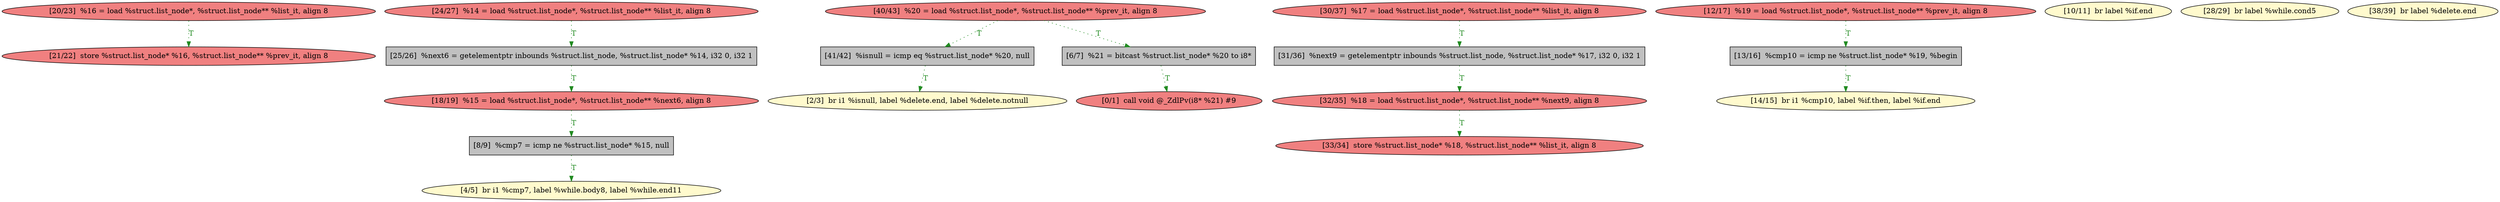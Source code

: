 
digraph G {


node625 [fillcolor=lightcoral,label="[20/23]  %16 = load %struct.list_node*, %struct.list_node** %list_it, align 8",shape=ellipse,style=filled ]
node624 [fillcolor=grey,label="[25/26]  %next6 = getelementptr inbounds %struct.list_node, %struct.list_node* %14, i32 0, i32 1",shape=rectangle,style=filled ]
node621 [fillcolor=grey,label="[41/42]  %isnull = icmp eq %struct.list_node* %20, null",shape=rectangle,style=filled ]
node622 [fillcolor=lightcoral,label="[30/37]  %17 = load %struct.list_node*, %struct.list_node** %list_it, align 8",shape=ellipse,style=filled ]
node609 [fillcolor=lightcoral,label="[32/35]  %18 = load %struct.list_node*, %struct.list_node** %next9, align 8",shape=ellipse,style=filled ]
node612 [fillcolor=grey,label="[31/36]  %next9 = getelementptr inbounds %struct.list_node, %struct.list_node* %17, i32 0, i32 1",shape=rectangle,style=filled ]
node608 [fillcolor=lightcoral,label="[18/19]  %15 = load %struct.list_node*, %struct.list_node** %next6, align 8",shape=ellipse,style=filled ]
node611 [fillcolor=lemonchiffon,label="[14/15]  br i1 %cmp10, label %if.then, label %if.end",shape=ellipse,style=filled ]
node606 [fillcolor=lightcoral,label="[12/17]  %19 = load %struct.list_node*, %struct.list_node** %prev_it, align 8",shape=ellipse,style=filled ]
node607 [fillcolor=lemonchiffon,label="[10/11]  br label %if.end",shape=ellipse,style=filled ]
node604 [fillcolor=grey,label="[13/16]  %cmp10 = icmp ne %struct.list_node* %19, %begin",shape=rectangle,style=filled ]
node618 [fillcolor=lightcoral,label="[24/27]  %14 = load %struct.list_node*, %struct.list_node** %list_it, align 8",shape=ellipse,style=filled ]
node605 [fillcolor=lightcoral,label="[21/22]  store %struct.list_node* %16, %struct.list_node** %prev_it, align 8",shape=ellipse,style=filled ]
node615 [fillcolor=lemonchiffon,label="[4/5]  br i1 %cmp7, label %while.body8, label %while.end11",shape=ellipse,style=filled ]
node610 [fillcolor=lemonchiffon,label="[2/3]  br i1 %isnull, label %delete.end, label %delete.notnull",shape=ellipse,style=filled ]
node623 [fillcolor=lemonchiffon,label="[28/29]  br label %while.cond5",shape=ellipse,style=filled ]
node620 [fillcolor=lemonchiffon,label="[38/39]  br label %delete.end",shape=ellipse,style=filled ]
node613 [fillcolor=grey,label="[6/7]  %21 = bitcast %struct.list_node* %20 to i8*",shape=rectangle,style=filled ]
node614 [fillcolor=grey,label="[8/9]  %cmp7 = icmp ne %struct.list_node* %15, null",shape=rectangle,style=filled ]
node617 [fillcolor=lightcoral,label="[40/43]  %20 = load %struct.list_node*, %struct.list_node** %prev_it, align 8",shape=ellipse,style=filled ]
node616 [fillcolor=lightcoral,label="[0/1]  call void @_ZdlPv(i8* %21) #9",shape=ellipse,style=filled ]
node619 [fillcolor=lightcoral,label="[33/34]  store %struct.list_node* %18, %struct.list_node** %list_it, align 8",shape=ellipse,style=filled ]

node618->node624 [style=dotted,color=forestgreen,label="T",fontcolor=forestgreen ]
node613->node616 [style=dotted,color=forestgreen,label="T",fontcolor=forestgreen ]
node608->node614 [style=dotted,color=forestgreen,label="T",fontcolor=forestgreen ]
node606->node604 [style=dotted,color=forestgreen,label="T",fontcolor=forestgreen ]
node617->node613 [style=dotted,color=forestgreen,label="T",fontcolor=forestgreen ]
node609->node619 [style=dotted,color=forestgreen,label="T",fontcolor=forestgreen ]
node617->node621 [style=dotted,color=forestgreen,label="T",fontcolor=forestgreen ]
node612->node609 [style=dotted,color=forestgreen,label="T",fontcolor=forestgreen ]
node625->node605 [style=dotted,color=forestgreen,label="T",fontcolor=forestgreen ]
node624->node608 [style=dotted,color=forestgreen,label="T",fontcolor=forestgreen ]
node622->node612 [style=dotted,color=forestgreen,label="T",fontcolor=forestgreen ]
node604->node611 [style=dotted,color=forestgreen,label="T",fontcolor=forestgreen ]
node614->node615 [style=dotted,color=forestgreen,label="T",fontcolor=forestgreen ]
node621->node610 [style=dotted,color=forestgreen,label="T",fontcolor=forestgreen ]


}
